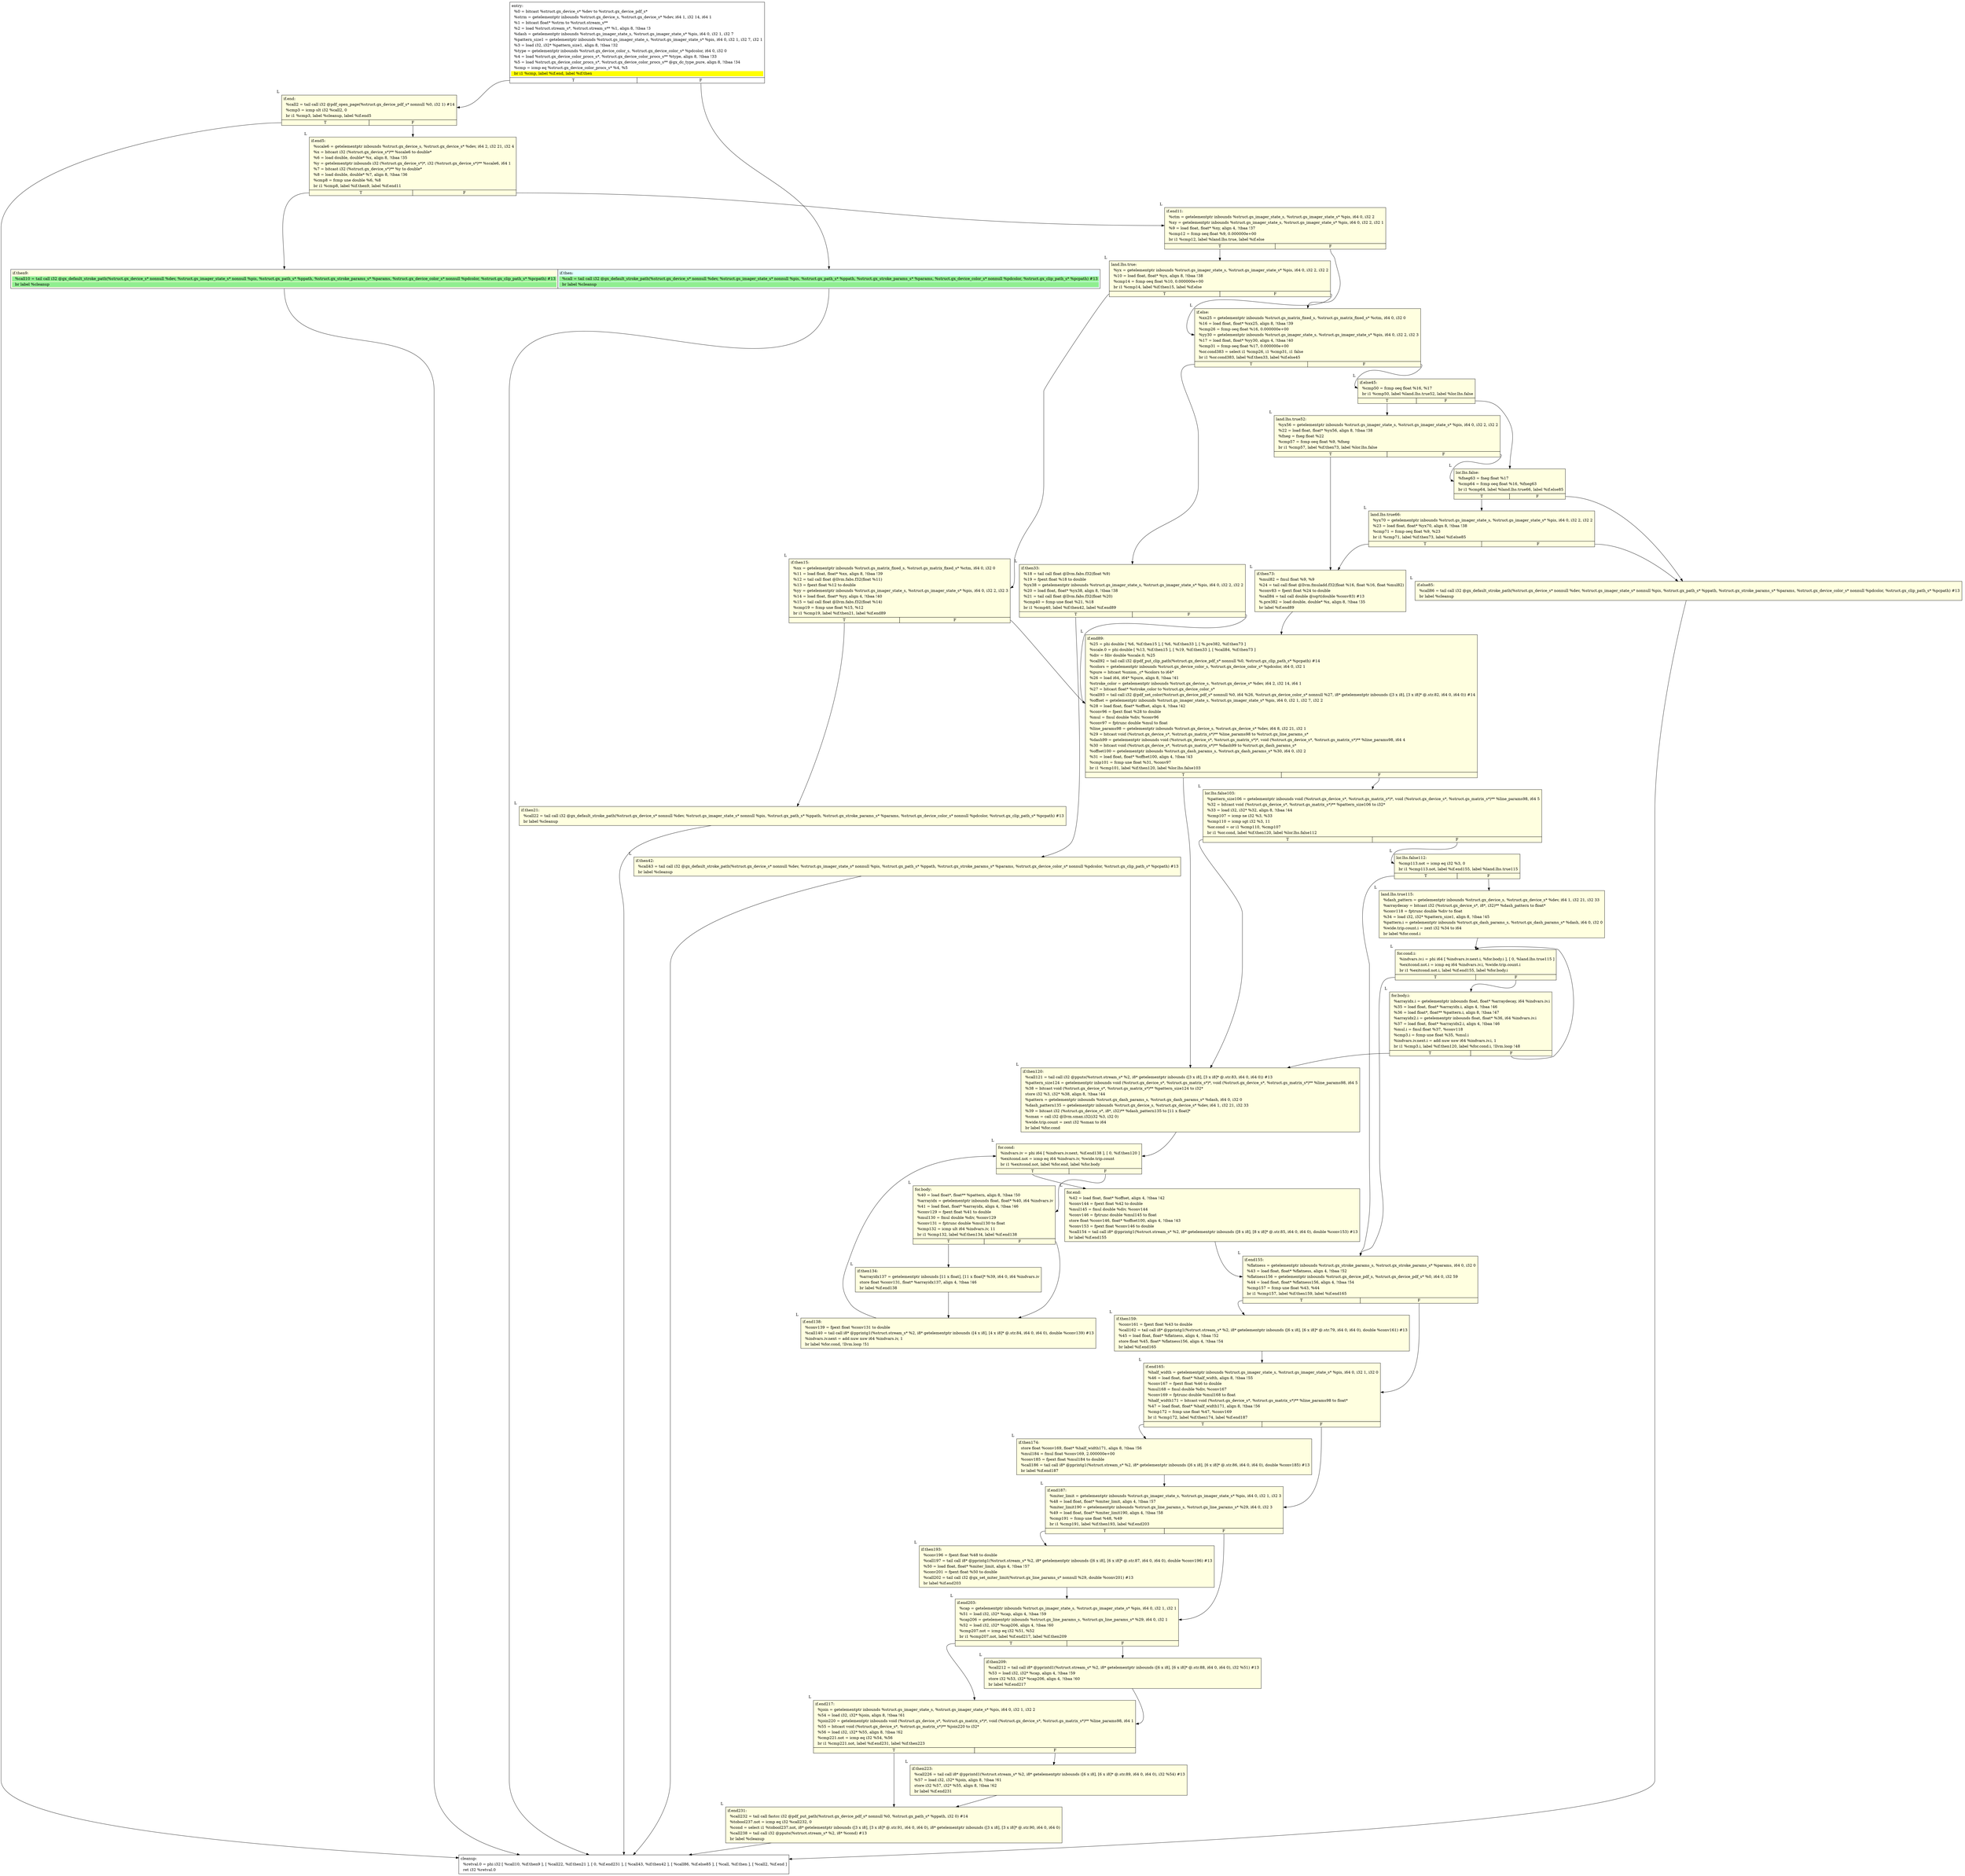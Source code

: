 digraph {
m_bb0 [shape = none, label  = <<table border="0" cellspacing="0">
<tr><td port="f1" border="1" colspan="2"><table bgcolor="LightYellow" border="0">
<tr><td align="left">if.then9:</td></tr>
<tr><td bgcolor="lightgreen" align="left">  %call10 = tail call i32 @gx_default_stroke_path(%struct.gx_device_s* nonnull %dev, %struct.gs_imager_state_s* nonnull %pis, %struct.gx_path_s* %ppath, %struct.gx_stroke_params_s* %params, %struct.gx_device_color_s* nonnull %pdcolor, %struct.gx_clip_path_s* %pcpath) #13</td></tr>
<tr><td bgcolor="lightgreen" align="left">  br label %cleanup</td></tr>
</table>
</td>
<td port="f2" border="1" colspan="2"><table bgcolor="LightCyan" border="0">
<tr><td align="left">if.then:</td></tr>
<tr><td bgcolor="lightgreen" align="left">  %call = tail call i32 @gx_default_stroke_path(%struct.gx_device_s* nonnull %dev, %struct.gs_imager_state_s* nonnull %pis, %struct.gx_path_s* %ppath, %struct.gx_stroke_params_s* %params, %struct.gx_device_color_s* nonnull %pdcolor, %struct.gx_clip_path_s* %pcpath) #13</td></tr>
<tr><td bgcolor="lightgreen" align="left">  br label %cleanup</td></tr>
</table>
</td></tr>
</table>> ]
f_bb0 [shape = none, label  = <<table  border="0" cellspacing="0">
<tr><td port="f" border="1" colspan="2"><table border="0">
<tr><td align="left">entry:</td></tr>
<tr><td align="left">  %0 = bitcast %struct.gx_device_s* %dev to %struct.gx_device_pdf_s*</td></tr>
<tr><td align="left">  %strm = getelementptr inbounds %struct.gx_device_s, %struct.gx_device_s* %dev, i64 1, i32 14, i64 1</td></tr>
<tr><td align="left">  %1 = bitcast float* %strm to %struct.stream_s**</td></tr>
<tr><td align="left">  %2 = load %struct.stream_s*, %struct.stream_s** %1, align 8, !tbaa !3</td></tr>
<tr><td align="left">  %dash = getelementptr inbounds %struct.gs_imager_state_s, %struct.gs_imager_state_s* %pis, i64 0, i32 1, i32 7</td></tr>
<tr><td align="left">  %pattern_size1 = getelementptr inbounds %struct.gs_imager_state_s, %struct.gs_imager_state_s* %pis, i64 0, i32 1, i32 7, i32 1</td></tr>
<tr><td align="left">  %3 = load i32, i32* %pattern_size1, align 8, !tbaa !32</td></tr>
<tr><td align="left">  %type = getelementptr inbounds %struct.gx_device_color_s, %struct.gx_device_color_s* %pdcolor, i64 0, i32 0</td></tr>
<tr><td align="left">  %4 = load %struct.gx_device_color_procs_s*, %struct.gx_device_color_procs_s** %type, align 8, !tbaa !33</td></tr>
<tr><td align="left">  %5 = load %struct.gx_device_color_procs_s*, %struct.gx_device_color_procs_s** @gx_dc_type_pure, align 8, !tbaa !34</td></tr>
<tr><td align="left">  %cmp = icmp eq %struct.gx_device_color_procs_s* %4, %5</td></tr>
<tr><td bgcolor="yellow" align="left">  br i1 %cmp, label %if.end, label %if.then</td></tr>
</table>
</td></tr>
<tr><td border="1" port="fT">T</td><td border="1" port="fF">F</td></tr>
</table>> ]
f_bb1 [shape = none,  xlabel="L", label  = <<table  bgcolor="LightYellow"  border="0" cellspacing="0">
<tr><td port="f" border="1" colspan="2"><table border="0">
<tr><td align="left">if.end:</td></tr>
<tr><td align="left">  %call2 = tail call i32 @pdf_open_page(%struct.gx_device_pdf_s* nonnull %0, i32 1) #14</td></tr>
<tr><td align="left">  %cmp3 = icmp slt i32 %call2, 0</td></tr>
<tr><td align="left">  br i1 %cmp3, label %cleanup, label %if.end5</td></tr>
</table>
</td></tr>
<tr><td border="1" port="fT">T</td><td border="1" port="fF">F</td></tr>
</table>> ]
f_bb2 [shape = none,  xlabel="L", label  = <<table  bgcolor="LightYellow"  border="0" cellspacing="0">
<tr><td port="f" border="1" colspan="2"><table border="0">
<tr><td align="left">if.end5:</td></tr>
<tr><td align="left">  %scale6 = getelementptr inbounds %struct.gx_device_s, %struct.gx_device_s* %dev, i64 2, i32 21, i32 4</td></tr>
<tr><td align="left">  %x = bitcast i32 (%struct.gx_device_s*)** %scale6 to double*</td></tr>
<tr><td align="left">  %6 = load double, double* %x, align 8, !tbaa !35</td></tr>
<tr><td align="left">  %y = getelementptr inbounds i32 (%struct.gx_device_s*)*, i32 (%struct.gx_device_s*)** %scale6, i64 1</td></tr>
<tr><td align="left">  %7 = bitcast i32 (%struct.gx_device_s*)** %y to double*</td></tr>
<tr><td align="left">  %8 = load double, double* %7, align 8, !tbaa !36</td></tr>
<tr><td align="left">  %cmp8 = fcmp une double %6, %8</td></tr>
<tr><td align="left">  br i1 %cmp8, label %if.then9, label %if.end11</td></tr>
</table>
</td></tr>
<tr><td border="1" port="fT">T</td><td border="1" port="fF">F</td></tr>
</table>> ]
f_bb3 [shape = none,  xlabel="L", label  = <<table  bgcolor="LightYellow"  border="0" cellspacing="0">
<tr><td port="f" border="1" colspan="2"><table border="0">
<tr><td align="left">if.end11:</td></tr>
<tr><td align="left">  %ctm = getelementptr inbounds %struct.gs_imager_state_s, %struct.gs_imager_state_s* %pis, i64 0, i32 2</td></tr>
<tr><td align="left">  %xy = getelementptr inbounds %struct.gs_imager_state_s, %struct.gs_imager_state_s* %pis, i64 0, i32 2, i32 1</td></tr>
<tr><td align="left">  %9 = load float, float* %xy, align 4, !tbaa !37</td></tr>
<tr><td align="left">  %cmp12 = fcmp oeq float %9, 0.000000e+00</td></tr>
<tr><td align="left">  br i1 %cmp12, label %land.lhs.true, label %if.else</td></tr>
</table>
</td></tr>
<tr><td border="1" port="fT">T</td><td border="1" port="fF">F</td></tr>
</table>> ]
f_bb4 [shape = none,  xlabel="L", label  = <<table  bgcolor="LightYellow"  border="0" cellspacing="0">
<tr><td port="f" border="1" colspan="2"><table border="0">
<tr><td align="left">land.lhs.true:</td></tr>
<tr><td align="left">  %yx = getelementptr inbounds %struct.gs_imager_state_s, %struct.gs_imager_state_s* %pis, i64 0, i32 2, i32 2</td></tr>
<tr><td align="left">  %10 = load float, float* %yx, align 8, !tbaa !38</td></tr>
<tr><td align="left">  %cmp14 = fcmp oeq float %10, 0.000000e+00</td></tr>
<tr><td align="left">  br i1 %cmp14, label %if.then15, label %if.else</td></tr>
</table>
</td></tr>
<tr><td border="1" port="fT">T</td><td border="1" port="fF">F</td></tr>
</table>> ]
f_bb5 [shape = none,  xlabel="L", label  = <<table  bgcolor="LightYellow"  border="0" cellspacing="0">
<tr><td port="f" border="1" colspan="2"><table border="0">
<tr><td align="left">if.then15:</td></tr>
<tr><td align="left">  %xx = getelementptr inbounds %struct.gs_matrix_fixed_s, %struct.gs_matrix_fixed_s* %ctm, i64 0, i32 0</td></tr>
<tr><td align="left">  %11 = load float, float* %xx, align 8, !tbaa !39</td></tr>
<tr><td align="left">  %12 = tail call float @llvm.fabs.f32(float %11)</td></tr>
<tr><td align="left">  %13 = fpext float %12 to double</td></tr>
<tr><td align="left">  %yy = getelementptr inbounds %struct.gs_imager_state_s, %struct.gs_imager_state_s* %pis, i64 0, i32 2, i32 3</td></tr>
<tr><td align="left">  %14 = load float, float* %yy, align 4, !tbaa !40</td></tr>
<tr><td align="left">  %15 = tail call float @llvm.fabs.f32(float %14)</td></tr>
<tr><td align="left">  %cmp19 = fcmp une float %15, %12</td></tr>
<tr><td align="left">  br i1 %cmp19, label %if.then21, label %if.end89</td></tr>
</table>
</td></tr>
<tr><td border="1" port="fT">T</td><td border="1" port="fF">F</td></tr>
</table>> ]
f_bb6 [shape = none,  xlabel="L", label  = <<table  bgcolor="LightYellow"  border="0" cellspacing="0">
<tr><td port="f" border="1"><table border="0">
<tr><td align="left">if.then21:</td></tr>
<tr><td align="left">  %call22 = tail call i32 @gx_default_stroke_path(%struct.gx_device_s* nonnull %dev, %struct.gs_imager_state_s* nonnull %pis, %struct.gx_path_s* %ppath, %struct.gx_stroke_params_s* %params, %struct.gx_device_color_s* nonnull %pdcolor, %struct.gx_clip_path_s* %pcpath) #13</td></tr>
<tr><td align="left">  br label %cleanup</td></tr>
</table>
</td></tr>
</table>> ]
f_bb7 [shape = none,  xlabel="L", label  = <<table  bgcolor="LightYellow"  border="0" cellspacing="0">
<tr><td port="f" border="1" colspan="2"><table border="0">
<tr><td align="left">if.else:</td></tr>
<tr><td align="left">  %xx25 = getelementptr inbounds %struct.gs_matrix_fixed_s, %struct.gs_matrix_fixed_s* %ctm, i64 0, i32 0</td></tr>
<tr><td align="left">  %16 = load float, float* %xx25, align 8, !tbaa !39</td></tr>
<tr><td align="left">  %cmp26 = fcmp oeq float %16, 0.000000e+00</td></tr>
<tr><td align="left">  %yy30 = getelementptr inbounds %struct.gs_imager_state_s, %struct.gs_imager_state_s* %pis, i64 0, i32 2, i32 3</td></tr>
<tr><td align="left">  %17 = load float, float* %yy30, align 4, !tbaa !40</td></tr>
<tr><td align="left">  %cmp31 = fcmp oeq float %17, 0.000000e+00</td></tr>
<tr><td align="left">  %or.cond383 = select i1 %cmp26, i1 %cmp31, i1 false</td></tr>
<tr><td align="left">  br i1 %or.cond383, label %if.then33, label %if.else45</td></tr>
</table>
</td></tr>
<tr><td border="1" port="fT">T</td><td border="1" port="fF">F</td></tr>
</table>> ]
f_bb8 [shape = none,  xlabel="L", label  = <<table  bgcolor="LightYellow"  border="0" cellspacing="0">
<tr><td port="f" border="1" colspan="2"><table border="0">
<tr><td align="left">if.then33:</td></tr>
<tr><td align="left">  %18 = tail call float @llvm.fabs.f32(float %9)</td></tr>
<tr><td align="left">  %19 = fpext float %18 to double</td></tr>
<tr><td align="left">  %yx38 = getelementptr inbounds %struct.gs_imager_state_s, %struct.gs_imager_state_s* %pis, i64 0, i32 2, i32 2</td></tr>
<tr><td align="left">  %20 = load float, float* %yx38, align 8, !tbaa !38</td></tr>
<tr><td align="left">  %21 = tail call float @llvm.fabs.f32(float %20)</td></tr>
<tr><td align="left">  %cmp40 = fcmp une float %21, %18</td></tr>
<tr><td align="left">  br i1 %cmp40, label %if.then42, label %if.end89</td></tr>
</table>
</td></tr>
<tr><td border="1" port="fT">T</td><td border="1" port="fF">F</td></tr>
</table>> ]
f_bb9 [shape = none,  xlabel="L", label  = <<table  bgcolor="LightYellow"  border="0" cellspacing="0">
<tr><td port="f" border="1"><table border="0">
<tr><td align="left">if.then42:</td></tr>
<tr><td align="left">  %call43 = tail call i32 @gx_default_stroke_path(%struct.gx_device_s* nonnull %dev, %struct.gs_imager_state_s* nonnull %pis, %struct.gx_path_s* %ppath, %struct.gx_stroke_params_s* %params, %struct.gx_device_color_s* nonnull %pdcolor, %struct.gx_clip_path_s* %pcpath) #13</td></tr>
<tr><td align="left">  br label %cleanup</td></tr>
</table>
</td></tr>
</table>> ]
f_bb10 [shape = none,  xlabel="L", label  = <<table  bgcolor="LightYellow"  border="0" cellspacing="0">
<tr><td port="f" border="1" colspan="2"><table border="0">
<tr><td align="left">if.else45:</td></tr>
<tr><td align="left">  %cmp50 = fcmp oeq float %16, %17</td></tr>
<tr><td align="left">  br i1 %cmp50, label %land.lhs.true52, label %lor.lhs.false</td></tr>
</table>
</td></tr>
<tr><td border="1" port="fT">T</td><td border="1" port="fF">F</td></tr>
</table>> ]
f_bb11 [shape = none,  xlabel="L", label  = <<table  bgcolor="LightYellow"  border="0" cellspacing="0">
<tr><td port="f" border="1" colspan="2"><table border="0">
<tr><td align="left">land.lhs.true52:</td></tr>
<tr><td align="left">  %yx56 = getelementptr inbounds %struct.gs_imager_state_s, %struct.gs_imager_state_s* %pis, i64 0, i32 2, i32 2</td></tr>
<tr><td align="left">  %22 = load float, float* %yx56, align 8, !tbaa !38</td></tr>
<tr><td align="left">  %fneg = fneg float %22</td></tr>
<tr><td align="left">  %cmp57 = fcmp oeq float %9, %fneg</td></tr>
<tr><td align="left">  br i1 %cmp57, label %if.then73, label %lor.lhs.false</td></tr>
</table>
</td></tr>
<tr><td border="1" port="fT">T</td><td border="1" port="fF">F</td></tr>
</table>> ]
f_bb12 [shape = none,  xlabel="L", label  = <<table  bgcolor="LightYellow"  border="0" cellspacing="0">
<tr><td port="f" border="1" colspan="2"><table border="0">
<tr><td align="left">lor.lhs.false:</td></tr>
<tr><td align="left">  %fneg63 = fneg float %17</td></tr>
<tr><td align="left">  %cmp64 = fcmp oeq float %16, %fneg63</td></tr>
<tr><td align="left">  br i1 %cmp64, label %land.lhs.true66, label %if.else85</td></tr>
</table>
</td></tr>
<tr><td border="1" port="fT">T</td><td border="1" port="fF">F</td></tr>
</table>> ]
f_bb13 [shape = none,  xlabel="L", label  = <<table  bgcolor="LightYellow"  border="0" cellspacing="0">
<tr><td port="f" border="1" colspan="2"><table border="0">
<tr><td align="left">land.lhs.true66:</td></tr>
<tr><td align="left">  %yx70 = getelementptr inbounds %struct.gs_imager_state_s, %struct.gs_imager_state_s* %pis, i64 0, i32 2, i32 2</td></tr>
<tr><td align="left">  %23 = load float, float* %yx70, align 8, !tbaa !38</td></tr>
<tr><td align="left">  %cmp71 = fcmp oeq float %9, %23</td></tr>
<tr><td align="left">  br i1 %cmp71, label %if.then73, label %if.else85</td></tr>
</table>
</td></tr>
<tr><td border="1" port="fT">T</td><td border="1" port="fF">F</td></tr>
</table>> ]
f_bb14 [shape = none,  xlabel="L", label  = <<table  bgcolor="LightYellow"  border="0" cellspacing="0">
<tr><td port="f" border="1"><table border="0">
<tr><td align="left">if.then73:</td></tr>
<tr><td align="left">  %mul82 = fmul float %9, %9</td></tr>
<tr><td align="left">  %24 = tail call float @llvm.fmuladd.f32(float %16, float %16, float %mul82)</td></tr>
<tr><td align="left">  %conv83 = fpext float %24 to double</td></tr>
<tr><td align="left">  %call84 = tail call double @sqrt(double %conv83) #13</td></tr>
<tr><td align="left">  %.pre382 = load double, double* %x, align 8, !tbaa !35</td></tr>
<tr><td align="left">  br label %if.end89</td></tr>
</table>
</td></tr>
</table>> ]
f_bb15 [shape = none,  xlabel="L", label  = <<table  bgcolor="LightYellow"  border="0" cellspacing="0">
<tr><td port="f" border="1"><table border="0">
<tr><td align="left">if.else85:</td></tr>
<tr><td align="left">  %call86 = tail call i32 @gx_default_stroke_path(%struct.gx_device_s* nonnull %dev, %struct.gs_imager_state_s* nonnull %pis, %struct.gx_path_s* %ppath, %struct.gx_stroke_params_s* %params, %struct.gx_device_color_s* nonnull %pdcolor, %struct.gx_clip_path_s* %pcpath) #13</td></tr>
<tr><td align="left">  br label %cleanup</td></tr>
</table>
</td></tr>
</table>> ]
f_bb16 [shape = none,  xlabel="L", label  = <<table  bgcolor="LightYellow"  border="0" cellspacing="0">
<tr><td port="f" border="1" colspan="2"><table border="0">
<tr><td align="left">if.end89:</td></tr>
<tr><td align="left">  %25 = phi double [ %6, %if.then15 ], [ %6, %if.then33 ], [ %.pre382, %if.then73 ]</td></tr>
<tr><td align="left">  %scale.0 = phi double [ %13, %if.then15 ], [ %19, %if.then33 ], [ %call84, %if.then73 ]</td></tr>
<tr><td align="left">  %div = fdiv double %scale.0, %25</td></tr>
<tr><td align="left">  %call92 = tail call i32 @pdf_put_clip_path(%struct.gx_device_pdf_s* nonnull %0, %struct.gx_clip_path_s* %pcpath) #14</td></tr>
<tr><td align="left">  %colors = getelementptr inbounds %struct.gx_device_color_s, %struct.gx_device_color_s* %pdcolor, i64 0, i32 1</td></tr>
<tr><td align="left">  %pure = bitcast %union._c* %colors to i64*</td></tr>
<tr><td align="left">  %26 = load i64, i64* %pure, align 8, !tbaa !41</td></tr>
<tr><td align="left">  %stroke_color = getelementptr inbounds %struct.gx_device_s, %struct.gx_device_s* %dev, i64 2, i32 14, i64 1</td></tr>
<tr><td align="left">  %27 = bitcast float* %stroke_color to %struct.gx_device_color_s*</td></tr>
<tr><td align="left">  %call93 = tail call i32 @pdf_set_color(%struct.gx_device_pdf_s* nonnull %0, i64 %26, %struct.gx_device_color_s* nonnull %27, i8* getelementptr inbounds ([3 x i8], [3 x i8]* @.str.82, i64 0, i64 0)) #14</td></tr>
<tr><td align="left">  %offset = getelementptr inbounds %struct.gs_imager_state_s, %struct.gs_imager_state_s* %pis, i64 0, i32 1, i32 7, i32 2</td></tr>
<tr><td align="left">  %28 = load float, float* %offset, align 4, !tbaa !42</td></tr>
<tr><td align="left">  %conv96 = fpext float %28 to double</td></tr>
<tr><td align="left">  %mul = fmul double %div, %conv96</td></tr>
<tr><td align="left">  %conv97 = fptrunc double %mul to float</td></tr>
<tr><td align="left">  %line_params98 = getelementptr inbounds %struct.gx_device_s, %struct.gx_device_s* %dev, i64 8, i32 21, i32 1</td></tr>
<tr><td align="left">  %29 = bitcast void (%struct.gx_device_s*, %struct.gs_matrix_s*)** %line_params98 to %struct.gx_line_params_s*</td></tr>
<tr><td align="left">  %dash99 = getelementptr inbounds void (%struct.gx_device_s*, %struct.gs_matrix_s*)*, void (%struct.gx_device_s*, %struct.gs_matrix_s*)** %line_params98, i64 4</td></tr>
<tr><td align="left">  %30 = bitcast void (%struct.gx_device_s*, %struct.gs_matrix_s*)** %dash99 to %struct.gx_dash_params_s*</td></tr>
<tr><td align="left">  %offset100 = getelementptr inbounds %struct.gx_dash_params_s, %struct.gx_dash_params_s* %30, i64 0, i32 2</td></tr>
<tr><td align="left">  %31 = load float, float* %offset100, align 4, !tbaa !43</td></tr>
<tr><td align="left">  %cmp101 = fcmp une float %31, %conv97</td></tr>
<tr><td align="left">  br i1 %cmp101, label %if.then120, label %lor.lhs.false103</td></tr>
</table>
</td></tr>
<tr><td border="1" port="fT">T</td><td border="1" port="fF">F</td></tr>
</table>> ]
f_bb17 [shape = none,  xlabel="L", label  = <<table  bgcolor="LightYellow"  border="0" cellspacing="0">
<tr><td port="f" border="1" colspan="2"><table border="0">
<tr><td align="left">lor.lhs.false103:</td></tr>
<tr><td align="left">  %pattern_size106 = getelementptr inbounds void (%struct.gx_device_s*, %struct.gs_matrix_s*)*, void (%struct.gx_device_s*, %struct.gs_matrix_s*)** %line_params98, i64 5</td></tr>
<tr><td align="left">  %32 = bitcast void (%struct.gx_device_s*, %struct.gs_matrix_s*)** %pattern_size106 to i32*</td></tr>
<tr><td align="left">  %33 = load i32, i32* %32, align 8, !tbaa !44</td></tr>
<tr><td align="left">  %cmp107 = icmp ne i32 %3, %33</td></tr>
<tr><td align="left">  %cmp110 = icmp sgt i32 %3, 11</td></tr>
<tr><td align="left">  %or.cond = or i1 %cmp110, %cmp107</td></tr>
<tr><td align="left">  br i1 %or.cond, label %if.then120, label %lor.lhs.false112</td></tr>
</table>
</td></tr>
<tr><td border="1" port="fT">T</td><td border="1" port="fF">F</td></tr>
</table>> ]
f_bb18 [shape = none,  xlabel="L", label  = <<table  bgcolor="LightYellow"  border="0" cellspacing="0">
<tr><td port="f" border="1" colspan="2"><table border="0">
<tr><td align="left">lor.lhs.false112:</td></tr>
<tr><td align="left">  %cmp113.not = icmp eq i32 %3, 0</td></tr>
<tr><td align="left">  br i1 %cmp113.not, label %if.end155, label %land.lhs.true115</td></tr>
</table>
</td></tr>
<tr><td border="1" port="fT">T</td><td border="1" port="fF">F</td></tr>
</table>> ]
f_bb19 [shape = none,  xlabel="L", label  = <<table  bgcolor="LightYellow"  border="0" cellspacing="0">
<tr><td port="f" border="1"><table border="0">
<tr><td align="left">land.lhs.true115:</td></tr>
<tr><td align="left">  %dash_pattern = getelementptr inbounds %struct.gx_device_s, %struct.gx_device_s* %dev, i64 1, i32 21, i32 33</td></tr>
<tr><td align="left">  %arraydecay = bitcast i32 (%struct.gx_device_s*, i8*, i32)** %dash_pattern to float*</td></tr>
<tr><td align="left">  %conv118 = fptrunc double %div to float</td></tr>
<tr><td align="left">  %34 = load i32, i32* %pattern_size1, align 8, !tbaa !45</td></tr>
<tr><td align="left">  %pattern.i = getelementptr inbounds %struct.gx_dash_params_s, %struct.gx_dash_params_s* %dash, i64 0, i32 0</td></tr>
<tr><td align="left">  %wide.trip.count.i = zext i32 %34 to i64</td></tr>
<tr><td align="left">  br label %for.cond.i</td></tr>
</table>
</td></tr>
</table>> ]
f_bb20 [shape = none,  xlabel="L", label  = <<table  bgcolor="LightYellow"  border="0" cellspacing="0">
<tr><td port="f" border="1" colspan="2"><table border="0">
<tr><td align="left">for.cond.i:</td></tr>
<tr><td align="left">  %indvars.iv.i = phi i64 [ %indvars.iv.next.i, %for.body.i ], [ 0, %land.lhs.true115 ]</td></tr>
<tr><td align="left">  %exitcond.not.i = icmp eq i64 %indvars.iv.i, %wide.trip.count.i</td></tr>
<tr><td align="left">  br i1 %exitcond.not.i, label %if.end155, label %for.body.i</td></tr>
</table>
</td></tr>
<tr><td border="1" port="fT">T</td><td border="1" port="fF">F</td></tr>
</table>> ]
f_bb21 [shape = none,  xlabel="L", label  = <<table  bgcolor="LightYellow"  border="0" cellspacing="0">
<tr><td port="f" border="1" colspan="2"><table border="0">
<tr><td align="left">for.body.i:</td></tr>
<tr><td align="left">  %arrayidx.i = getelementptr inbounds float, float* %arraydecay, i64 %indvars.iv.i</td></tr>
<tr><td align="left">  %35 = load float, float* %arrayidx.i, align 4, !tbaa !46</td></tr>
<tr><td align="left">  %36 = load float*, float** %pattern.i, align 8, !tbaa !47</td></tr>
<tr><td align="left">  %arrayidx2.i = getelementptr inbounds float, float* %36, i64 %indvars.iv.i</td></tr>
<tr><td align="left">  %37 = load float, float* %arrayidx2.i, align 4, !tbaa !46</td></tr>
<tr><td align="left">  %mul.i = fmul float %37, %conv118</td></tr>
<tr><td align="left">  %cmp3.i = fcmp une float %35, %mul.i</td></tr>
<tr><td align="left">  %indvars.iv.next.i = add nuw nsw i64 %indvars.iv.i, 1</td></tr>
<tr><td align="left">  br i1 %cmp3.i, label %if.then120, label %for.cond.i, !llvm.loop !48</td></tr>
</table>
</td></tr>
<tr><td border="1" port="fT">T</td><td border="1" port="fF">F</td></tr>
</table>> ]
f_bb22 [shape = none,  xlabel="L", label  = <<table  bgcolor="LightYellow"  border="0" cellspacing="0">
<tr><td port="f" border="1"><table border="0">
<tr><td align="left">if.then120:</td></tr>
<tr><td align="left">  %call121 = tail call i32 @pputs(%struct.stream_s* %2, i8* getelementptr inbounds ([3 x i8], [3 x i8]* @.str.83, i64 0, i64 0)) #13</td></tr>
<tr><td align="left">  %pattern_size124 = getelementptr inbounds void (%struct.gx_device_s*, %struct.gs_matrix_s*)*, void (%struct.gx_device_s*, %struct.gs_matrix_s*)** %line_params98, i64 5</td></tr>
<tr><td align="left">  %38 = bitcast void (%struct.gx_device_s*, %struct.gs_matrix_s*)** %pattern_size124 to i32*</td></tr>
<tr><td align="left">  store i32 %3, i32* %38, align 8, !tbaa !44</td></tr>
<tr><td align="left">  %pattern = getelementptr inbounds %struct.gx_dash_params_s, %struct.gx_dash_params_s* %dash, i64 0, i32 0</td></tr>
<tr><td align="left">  %dash_pattern135 = getelementptr inbounds %struct.gx_device_s, %struct.gx_device_s* %dev, i64 1, i32 21, i32 33</td></tr>
<tr><td align="left">  %39 = bitcast i32 (%struct.gx_device_s*, i8*, i32)** %dash_pattern135 to [11 x float]*</td></tr>
<tr><td align="left">  %smax = call i32 @llvm.smax.i32(i32 %3, i32 0)</td></tr>
<tr><td align="left">  %wide.trip.count = zext i32 %smax to i64</td></tr>
<tr><td align="left">  br label %for.cond</td></tr>
</table>
</td></tr>
</table>> ]
f_bb23 [shape = none,  xlabel="L", label  = <<table  bgcolor="LightYellow"  border="0" cellspacing="0">
<tr><td port="f" border="1" colspan="2"><table border="0">
<tr><td align="left">for.cond:</td></tr>
<tr><td align="left">  %indvars.iv = phi i64 [ %indvars.iv.next, %if.end138 ], [ 0, %if.then120 ]</td></tr>
<tr><td align="left">  %exitcond.not = icmp eq i64 %indvars.iv, %wide.trip.count</td></tr>
<tr><td align="left">  br i1 %exitcond.not, label %for.end, label %for.body</td></tr>
</table>
</td></tr>
<tr><td border="1" port="fT">T</td><td border="1" port="fF">F</td></tr>
</table>> ]
f_bb24 [shape = none,  xlabel="L", label  = <<table  bgcolor="LightYellow"  border="0" cellspacing="0">
<tr><td port="f" border="1" colspan="2"><table border="0">
<tr><td align="left">for.body:</td></tr>
<tr><td align="left">  %40 = load float*, float** %pattern, align 8, !tbaa !50</td></tr>
<tr><td align="left">  %arrayidx = getelementptr inbounds float, float* %40, i64 %indvars.iv</td></tr>
<tr><td align="left">  %41 = load float, float* %arrayidx, align 4, !tbaa !46</td></tr>
<tr><td align="left">  %conv129 = fpext float %41 to double</td></tr>
<tr><td align="left">  %mul130 = fmul double %div, %conv129</td></tr>
<tr><td align="left">  %conv131 = fptrunc double %mul130 to float</td></tr>
<tr><td align="left">  %cmp132 = icmp ult i64 %indvars.iv, 11</td></tr>
<tr><td align="left">  br i1 %cmp132, label %if.then134, label %if.end138</td></tr>
</table>
</td></tr>
<tr><td border="1" port="fT">T</td><td border="1" port="fF">F</td></tr>
</table>> ]
f_bb25 [shape = none,  xlabel="L", label  = <<table  bgcolor="LightYellow"  border="0" cellspacing="0">
<tr><td port="f" border="1"><table border="0">
<tr><td align="left">if.then134:</td></tr>
<tr><td align="left">  %arrayidx137 = getelementptr inbounds [11 x float], [11 x float]* %39, i64 0, i64 %indvars.iv</td></tr>
<tr><td align="left">  store float %conv131, float* %arrayidx137, align 4, !tbaa !46</td></tr>
<tr><td align="left">  br label %if.end138</td></tr>
</table>
</td></tr>
</table>> ]
f_bb26 [shape = none,  xlabel="L", label  = <<table  bgcolor="LightYellow"  border="0" cellspacing="0">
<tr><td port="f" border="1"><table border="0">
<tr><td align="left">if.end138:</td></tr>
<tr><td align="left">  %conv139 = fpext float %conv131 to double</td></tr>
<tr><td align="left">  %call140 = tail call i8* @pprintg1(%struct.stream_s* %2, i8* getelementptr inbounds ([4 x i8], [4 x i8]* @.str.84, i64 0, i64 0), double %conv139) #13</td></tr>
<tr><td align="left">  %indvars.iv.next = add nuw nsw i64 %indvars.iv, 1</td></tr>
<tr><td align="left">  br label %for.cond, !llvm.loop !51</td></tr>
</table>
</td></tr>
</table>> ]
f_bb27 [shape = none,  xlabel="L", label  = <<table  bgcolor="LightYellow"  border="0" cellspacing="0">
<tr><td port="f" border="1"><table border="0">
<tr><td align="left">for.end:</td></tr>
<tr><td align="left">  %42 = load float, float* %offset, align 4, !tbaa !42</td></tr>
<tr><td align="left">  %conv144 = fpext float %42 to double</td></tr>
<tr><td align="left">  %mul145 = fmul double %div, %conv144</td></tr>
<tr><td align="left">  %conv146 = fptrunc double %mul145 to float</td></tr>
<tr><td align="left">  store float %conv146, float* %offset100, align 4, !tbaa !43</td></tr>
<tr><td align="left">  %conv153 = fpext float %conv146 to double</td></tr>
<tr><td align="left">  %call154 = tail call i8* @pprintg1(%struct.stream_s* %2, i8* getelementptr inbounds ([8 x i8], [8 x i8]* @.str.85, i64 0, i64 0), double %conv153) #13</td></tr>
<tr><td align="left">  br label %if.end155</td></tr>
</table>
</td></tr>
</table>> ]
f_bb28 [shape = none,  xlabel="L", label  = <<table  bgcolor="LightYellow"  border="0" cellspacing="0">
<tr><td port="f" border="1" colspan="2"><table border="0">
<tr><td align="left">if.end155:</td></tr>
<tr><td align="left">  %flatness = getelementptr inbounds %struct.gx_stroke_params_s, %struct.gx_stroke_params_s* %params, i64 0, i32 0</td></tr>
<tr><td align="left">  %43 = load float, float* %flatness, align 4, !tbaa !52</td></tr>
<tr><td align="left">  %flatness156 = getelementptr inbounds %struct.gx_device_pdf_s, %struct.gx_device_pdf_s* %0, i64 0, i32 59</td></tr>
<tr><td align="left">  %44 = load float, float* %flatness156, align 4, !tbaa !54</td></tr>
<tr><td align="left">  %cmp157 = fcmp une float %43, %44</td></tr>
<tr><td align="left">  br i1 %cmp157, label %if.then159, label %if.end165</td></tr>
</table>
</td></tr>
<tr><td border="1" port="fT">T</td><td border="1" port="fF">F</td></tr>
</table>> ]
f_bb29 [shape = none,  xlabel="L", label  = <<table  bgcolor="LightYellow"  border="0" cellspacing="0">
<tr><td port="f" border="1"><table border="0">
<tr><td align="left">if.then159:</td></tr>
<tr><td align="left">  %conv161 = fpext float %43 to double</td></tr>
<tr><td align="left">  %call162 = tail call i8* @pprintg1(%struct.stream_s* %2, i8* getelementptr inbounds ([6 x i8], [6 x i8]* @.str.79, i64 0, i64 0), double %conv161) #13</td></tr>
<tr><td align="left">  %45 = load float, float* %flatness, align 4, !tbaa !52</td></tr>
<tr><td align="left">  store float %45, float* %flatness156, align 4, !tbaa !54</td></tr>
<tr><td align="left">  br label %if.end165</td></tr>
</table>
</td></tr>
</table>> ]
f_bb30 [shape = none,  xlabel="L", label  = <<table  bgcolor="LightYellow"  border="0" cellspacing="0">
<tr><td port="f" border="1" colspan="2"><table border="0">
<tr><td align="left">if.end165:</td></tr>
<tr><td align="left">  %half_width = getelementptr inbounds %struct.gs_imager_state_s, %struct.gs_imager_state_s* %pis, i64 0, i32 1, i32 0</td></tr>
<tr><td align="left">  %46 = load float, float* %half_width, align 8, !tbaa !55</td></tr>
<tr><td align="left">  %conv167 = fpext float %46 to double</td></tr>
<tr><td align="left">  %mul168 = fmul double %div, %conv167</td></tr>
<tr><td align="left">  %conv169 = fptrunc double %mul168 to float</td></tr>
<tr><td align="left">  %half_width171 = bitcast void (%struct.gx_device_s*, %struct.gs_matrix_s*)** %line_params98 to float*</td></tr>
<tr><td align="left">  %47 = load float, float* %half_width171, align 8, !tbaa !56</td></tr>
<tr><td align="left">  %cmp172 = fcmp une float %47, %conv169</td></tr>
<tr><td align="left">  br i1 %cmp172, label %if.then174, label %if.end187</td></tr>
</table>
</td></tr>
<tr><td border="1" port="fT">T</td><td border="1" port="fF">F</td></tr>
</table>> ]
f_bb31 [shape = none,  xlabel="L", label  = <<table  bgcolor="LightYellow"  border="0" cellspacing="0">
<tr><td port="f" border="1"><table border="0">
<tr><td align="left">if.then174:</td></tr>
<tr><td align="left">  store float %conv169, float* %half_width171, align 8, !tbaa !56</td></tr>
<tr><td align="left">  %mul184 = fmul float %conv169, 2.000000e+00</td></tr>
<tr><td align="left">  %conv185 = fpext float %mul184 to double</td></tr>
<tr><td align="left">  %call186 = tail call i8* @pprintg1(%struct.stream_s* %2, i8* getelementptr inbounds ([6 x i8], [6 x i8]* @.str.86, i64 0, i64 0), double %conv185) #13</td></tr>
<tr><td align="left">  br label %if.end187</td></tr>
</table>
</td></tr>
</table>> ]
f_bb32 [shape = none,  xlabel="L", label  = <<table  bgcolor="LightYellow"  border="0" cellspacing="0">
<tr><td port="f" border="1" colspan="2"><table border="0">
<tr><td align="left">if.end187:</td></tr>
<tr><td align="left">  %miter_limit = getelementptr inbounds %struct.gs_imager_state_s, %struct.gs_imager_state_s* %pis, i64 0, i32 1, i32 3</td></tr>
<tr><td align="left">  %48 = load float, float* %miter_limit, align 4, !tbaa !57</td></tr>
<tr><td align="left">  %miter_limit190 = getelementptr inbounds %struct.gx_line_params_s, %struct.gx_line_params_s* %29, i64 0, i32 3</td></tr>
<tr><td align="left">  %49 = load float, float* %miter_limit190, align 4, !tbaa !58</td></tr>
<tr><td align="left">  %cmp191 = fcmp une float %48, %49</td></tr>
<tr><td align="left">  br i1 %cmp191, label %if.then193, label %if.end203</td></tr>
</table>
</td></tr>
<tr><td border="1" port="fT">T</td><td border="1" port="fF">F</td></tr>
</table>> ]
f_bb33 [shape = none,  xlabel="L", label  = <<table  bgcolor="LightYellow"  border="0" cellspacing="0">
<tr><td port="f" border="1"><table border="0">
<tr><td align="left">if.then193:</td></tr>
<tr><td align="left">  %conv196 = fpext float %48 to double</td></tr>
<tr><td align="left">  %call197 = tail call i8* @pprintg1(%struct.stream_s* %2, i8* getelementptr inbounds ([6 x i8], [6 x i8]* @.str.87, i64 0, i64 0), double %conv196) #13</td></tr>
<tr><td align="left">  %50 = load float, float* %miter_limit, align 4, !tbaa !57</td></tr>
<tr><td align="left">  %conv201 = fpext float %50 to double</td></tr>
<tr><td align="left">  %call202 = tail call i32 @gx_set_miter_limit(%struct.gx_line_params_s* nonnull %29, double %conv201) #13</td></tr>
<tr><td align="left">  br label %if.end203</td></tr>
</table>
</td></tr>
</table>> ]
f_bb34 [shape = none,  xlabel="L", label  = <<table  bgcolor="LightYellow"  border="0" cellspacing="0">
<tr><td port="f" border="1" colspan="2"><table border="0">
<tr><td align="left">if.end203:</td></tr>
<tr><td align="left">  %cap = getelementptr inbounds %struct.gs_imager_state_s, %struct.gs_imager_state_s* %pis, i64 0, i32 1, i32 1</td></tr>
<tr><td align="left">  %51 = load i32, i32* %cap, align 4, !tbaa !59</td></tr>
<tr><td align="left">  %cap206 = getelementptr inbounds %struct.gx_line_params_s, %struct.gx_line_params_s* %29, i64 0, i32 1</td></tr>
<tr><td align="left">  %52 = load i32, i32* %cap206, align 4, !tbaa !60</td></tr>
<tr><td align="left">  %cmp207.not = icmp eq i32 %51, %52</td></tr>
<tr><td align="left">  br i1 %cmp207.not, label %if.end217, label %if.then209</td></tr>
</table>
</td></tr>
<tr><td border="1" port="fT">T</td><td border="1" port="fF">F</td></tr>
</table>> ]
f_bb35 [shape = none,  xlabel="L", label  = <<table  bgcolor="LightYellow"  border="0" cellspacing="0">
<tr><td port="f" border="1"><table border="0">
<tr><td align="left">if.then209:</td></tr>
<tr><td align="left">  %call212 = tail call i8* @pprintd1(%struct.stream_s* %2, i8* getelementptr inbounds ([6 x i8], [6 x i8]* @.str.88, i64 0, i64 0), i32 %51) #13</td></tr>
<tr><td align="left">  %53 = load i32, i32* %cap, align 4, !tbaa !59</td></tr>
<tr><td align="left">  store i32 %53, i32* %cap206, align 4, !tbaa !60</td></tr>
<tr><td align="left">  br label %if.end217</td></tr>
</table>
</td></tr>
</table>> ]
f_bb36 [shape = none,  xlabel="L", label  = <<table  bgcolor="LightYellow"  border="0" cellspacing="0">
<tr><td port="f" border="1" colspan="2"><table border="0">
<tr><td align="left">if.end217:</td></tr>
<tr><td align="left">  %join = getelementptr inbounds %struct.gs_imager_state_s, %struct.gs_imager_state_s* %pis, i64 0, i32 1, i32 2</td></tr>
<tr><td align="left">  %54 = load i32, i32* %join, align 8, !tbaa !61</td></tr>
<tr><td align="left">  %join220 = getelementptr inbounds void (%struct.gx_device_s*, %struct.gs_matrix_s*)*, void (%struct.gx_device_s*, %struct.gs_matrix_s*)** %line_params98, i64 1</td></tr>
<tr><td align="left">  %55 = bitcast void (%struct.gx_device_s*, %struct.gs_matrix_s*)** %join220 to i32*</td></tr>
<tr><td align="left">  %56 = load i32, i32* %55, align 8, !tbaa !62</td></tr>
<tr><td align="left">  %cmp221.not = icmp eq i32 %54, %56</td></tr>
<tr><td align="left">  br i1 %cmp221.not, label %if.end231, label %if.then223</td></tr>
</table>
</td></tr>
<tr><td border="1" port="fT">T</td><td border="1" port="fF">F</td></tr>
</table>> ]
f_bb37 [shape = none,  xlabel="L", label  = <<table  bgcolor="LightYellow"  border="0" cellspacing="0">
<tr><td port="f" border="1"><table border="0">
<tr><td align="left">if.then223:</td></tr>
<tr><td align="left">  %call226 = tail call i8* @pprintd1(%struct.stream_s* %2, i8* getelementptr inbounds ([6 x i8], [6 x i8]* @.str.89, i64 0, i64 0), i32 %54) #13</td></tr>
<tr><td align="left">  %57 = load i32, i32* %join, align 8, !tbaa !61</td></tr>
<tr><td align="left">  store i32 %57, i32* %55, align 8, !tbaa !62</td></tr>
<tr><td align="left">  br label %if.end231</td></tr>
</table>
</td></tr>
</table>> ]
f_bb38 [shape = none,  xlabel="L", label  = <<table  bgcolor="LightYellow"  border="0" cellspacing="0">
<tr><td port="f" border="1"><table border="0">
<tr><td align="left">if.end231:</td></tr>
<tr><td align="left">  %call232 = tail call fastcc i32 @pdf_put_path(%struct.gx_device_pdf_s* nonnull %0, %struct.gx_path_s* %ppath, i32 0) #14</td></tr>
<tr><td align="left">  %tobool237.not = icmp eq i32 %call232, 0</td></tr>
<tr><td align="left">  %cond = select i1 %tobool237.not, i8* getelementptr inbounds ([3 x i8], [3 x i8]* @.str.91, i64 0, i64 0), i8* getelementptr inbounds ([3 x i8], [3 x i8]* @.str.90, i64 0, i64 0)</td></tr>
<tr><td align="left">  %call238 = tail call i32 @pputs(%struct.stream_s* %2, i8* %cond) #13</td></tr>
<tr><td align="left">  br label %cleanup</td></tr>
</table>
</td></tr>
</table>> ]
f_bb39 [shape = none, label  = <<table  border="0" cellspacing="0">
<tr><td port="f" border="1"><table border="0">
<tr><td align="left">cleanup:</td></tr>
<tr><td align="left">  %retval.0 = phi i32 [ %call10, %if.then9 ], [ %call22, %if.then21 ], [ 0, %if.end231 ], [ %call43, %if.then42 ], [ %call86, %if.else85 ], [ %call, %if.then ], [ %call2, %if.end ]</td></tr>
<tr><td align="left">  ret i32 %retval.0</td></tr>
</table>
</td></tr>
</table>> ]
f_bb0:fT -> f_bb1:f
f_bb0:fF -> m_bb0:f2
m_bb0:f2 -> f_bb39:f
f_bb1:fT -> f_bb39:f
f_bb1:fF -> f_bb2:f
f_bb2:fT -> m_bb0:f1
f_bb2:fF -> f_bb3:f
m_bb0:f1 -> f_bb39:f
f_bb3:fT -> f_bb4:f
f_bb3:fF -> f_bb7:f
f_bb4:fT -> f_bb5:f
f_bb4:fF -> f_bb7:f
f_bb5:fT -> f_bb6:f
f_bb5:fF -> f_bb16:f
f_bb6:f -> f_bb39:f
f_bb7:fT -> f_bb8:f
f_bb7:fF -> f_bb10:f
f_bb8:fT -> f_bb9:f
f_bb8:fF -> f_bb16:f
f_bb9:f -> f_bb39:f
f_bb10:fT -> f_bb11:f
f_bb10:fF -> f_bb12:f
f_bb11:fT -> f_bb14:f
f_bb11:fF -> f_bb12:f
f_bb12:fT -> f_bb13:f
f_bb12:fF -> f_bb15:f
f_bb13:fT -> f_bb14:f
f_bb13:fF -> f_bb15:f
f_bb14:f -> f_bb16:f
f_bb15:f -> f_bb39:f
f_bb16:fT -> f_bb22:f
f_bb16:fF -> f_bb17:f
f_bb17:fT -> f_bb22:f
f_bb17:fF -> f_bb18:f
f_bb18:fT -> f_bb28:f
f_bb18:fF -> f_bb19:f
f_bb19:f -> f_bb20:f
f_bb20:fT -> f_bb28:f
f_bb20:fF -> f_bb21:f
f_bb21:fT -> f_bb22:f
f_bb21:fF -> f_bb20:f
f_bb22:f -> f_bb23:f
f_bb23:fT -> f_bb27:f
f_bb23:fF -> f_bb24:f
f_bb24:fT -> f_bb25:f
f_bb24:fF -> f_bb26:f
f_bb25:f -> f_bb26:f
f_bb26:f -> f_bb23:f
f_bb27:f -> f_bb28:f
f_bb28:fT -> f_bb29:f
f_bb28:fF -> f_bb30:f
f_bb29:f -> f_bb30:f
f_bb30:fT -> f_bb31:f
f_bb30:fF -> f_bb32:f
f_bb31:f -> f_bb32:f
f_bb32:fT -> f_bb33:f
f_bb32:fF -> f_bb34:f
f_bb33:f -> f_bb34:f
f_bb34:fT -> f_bb36:f
f_bb34:fF -> f_bb35:f
f_bb35:f -> f_bb36:f
f_bb36:fT -> f_bb38:f
f_bb36:fF -> f_bb37:f
f_bb37:f -> f_bb38:f
f_bb38:f -> f_bb39:f
}


